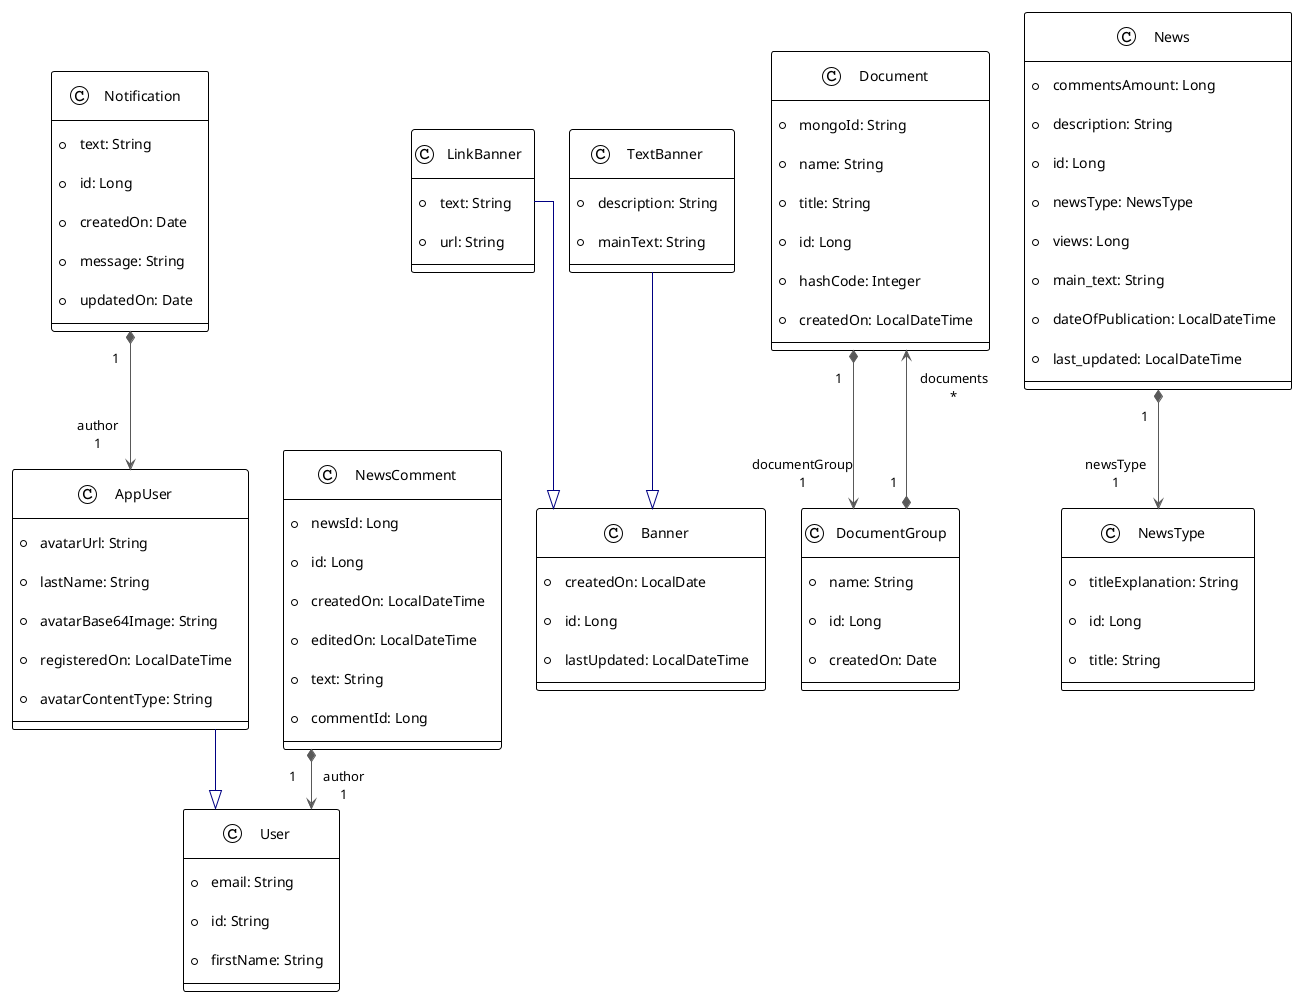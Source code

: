 @startuml

!theme plain
top to bottom direction
skinparam linetype ortho
skinparam padding 10

class User {
    +email: String
    +id: String
    +firstName: String
}

class AppUser {
    +avatarUrl: String
    +lastName: String
    +avatarBase64Image: String
    +registeredOn: LocalDateTime
    +avatarContentType: String
}
AppUser -[#000082,plain]-^ User

class Banner {
    +createdOn: LocalDate
    +id: Long
    +lastUpdated: LocalDateTime
}

class LinkBanner {
    +text: String
    +url: String
}
LinkBanner -[#000082,plain]-^ Banner

class TextBanner {
    +description: String
    +mainText: String
}
TextBanner -[#000082,plain]-^ Banner

class Document {
    +mongoId: String
    +name: String
    +title: String
    +id: Long
    +hashCode: Integer
    +createdOn: LocalDateTime
}

class DocumentGroup {
    +name: String
    +id: Long
    +createdOn: Date
}
Document "1" *-[#595959,plain]-> "documentGroup\n1" DocumentGroup
DocumentGroup "1" *-[#595959,plain]-> "documents\n*" Document

class News {
    +commentsAmount: Long
    +description: String
    +id: Long
    +newsType: NewsType
    +views: Long
    +main_text: String
    +dateOfPublication: LocalDateTime
    +last_updated: LocalDateTime
}

class NewsComment {
    +newsId: Long
    +id: Long
    +createdOn: LocalDateTime
    +editedOn: LocalDateTime
    +text: String
    +commentId: Long
}
NewsComment "1" *-[#595959,plain]-> "author\n1" User

class NewsType {
    +titleExplanation: String
    +id: Long
    +title: String
}
News "1" *-[#595959,plain]-> "newsType\n1" NewsType

class Notification {
    +text: String
    +id: Long
    +createdOn: Date
    +message: String
    +updatedOn: Date
}
Notification "1" *-[#595959,plain]-> "author\n1" AppUser

@enduml
